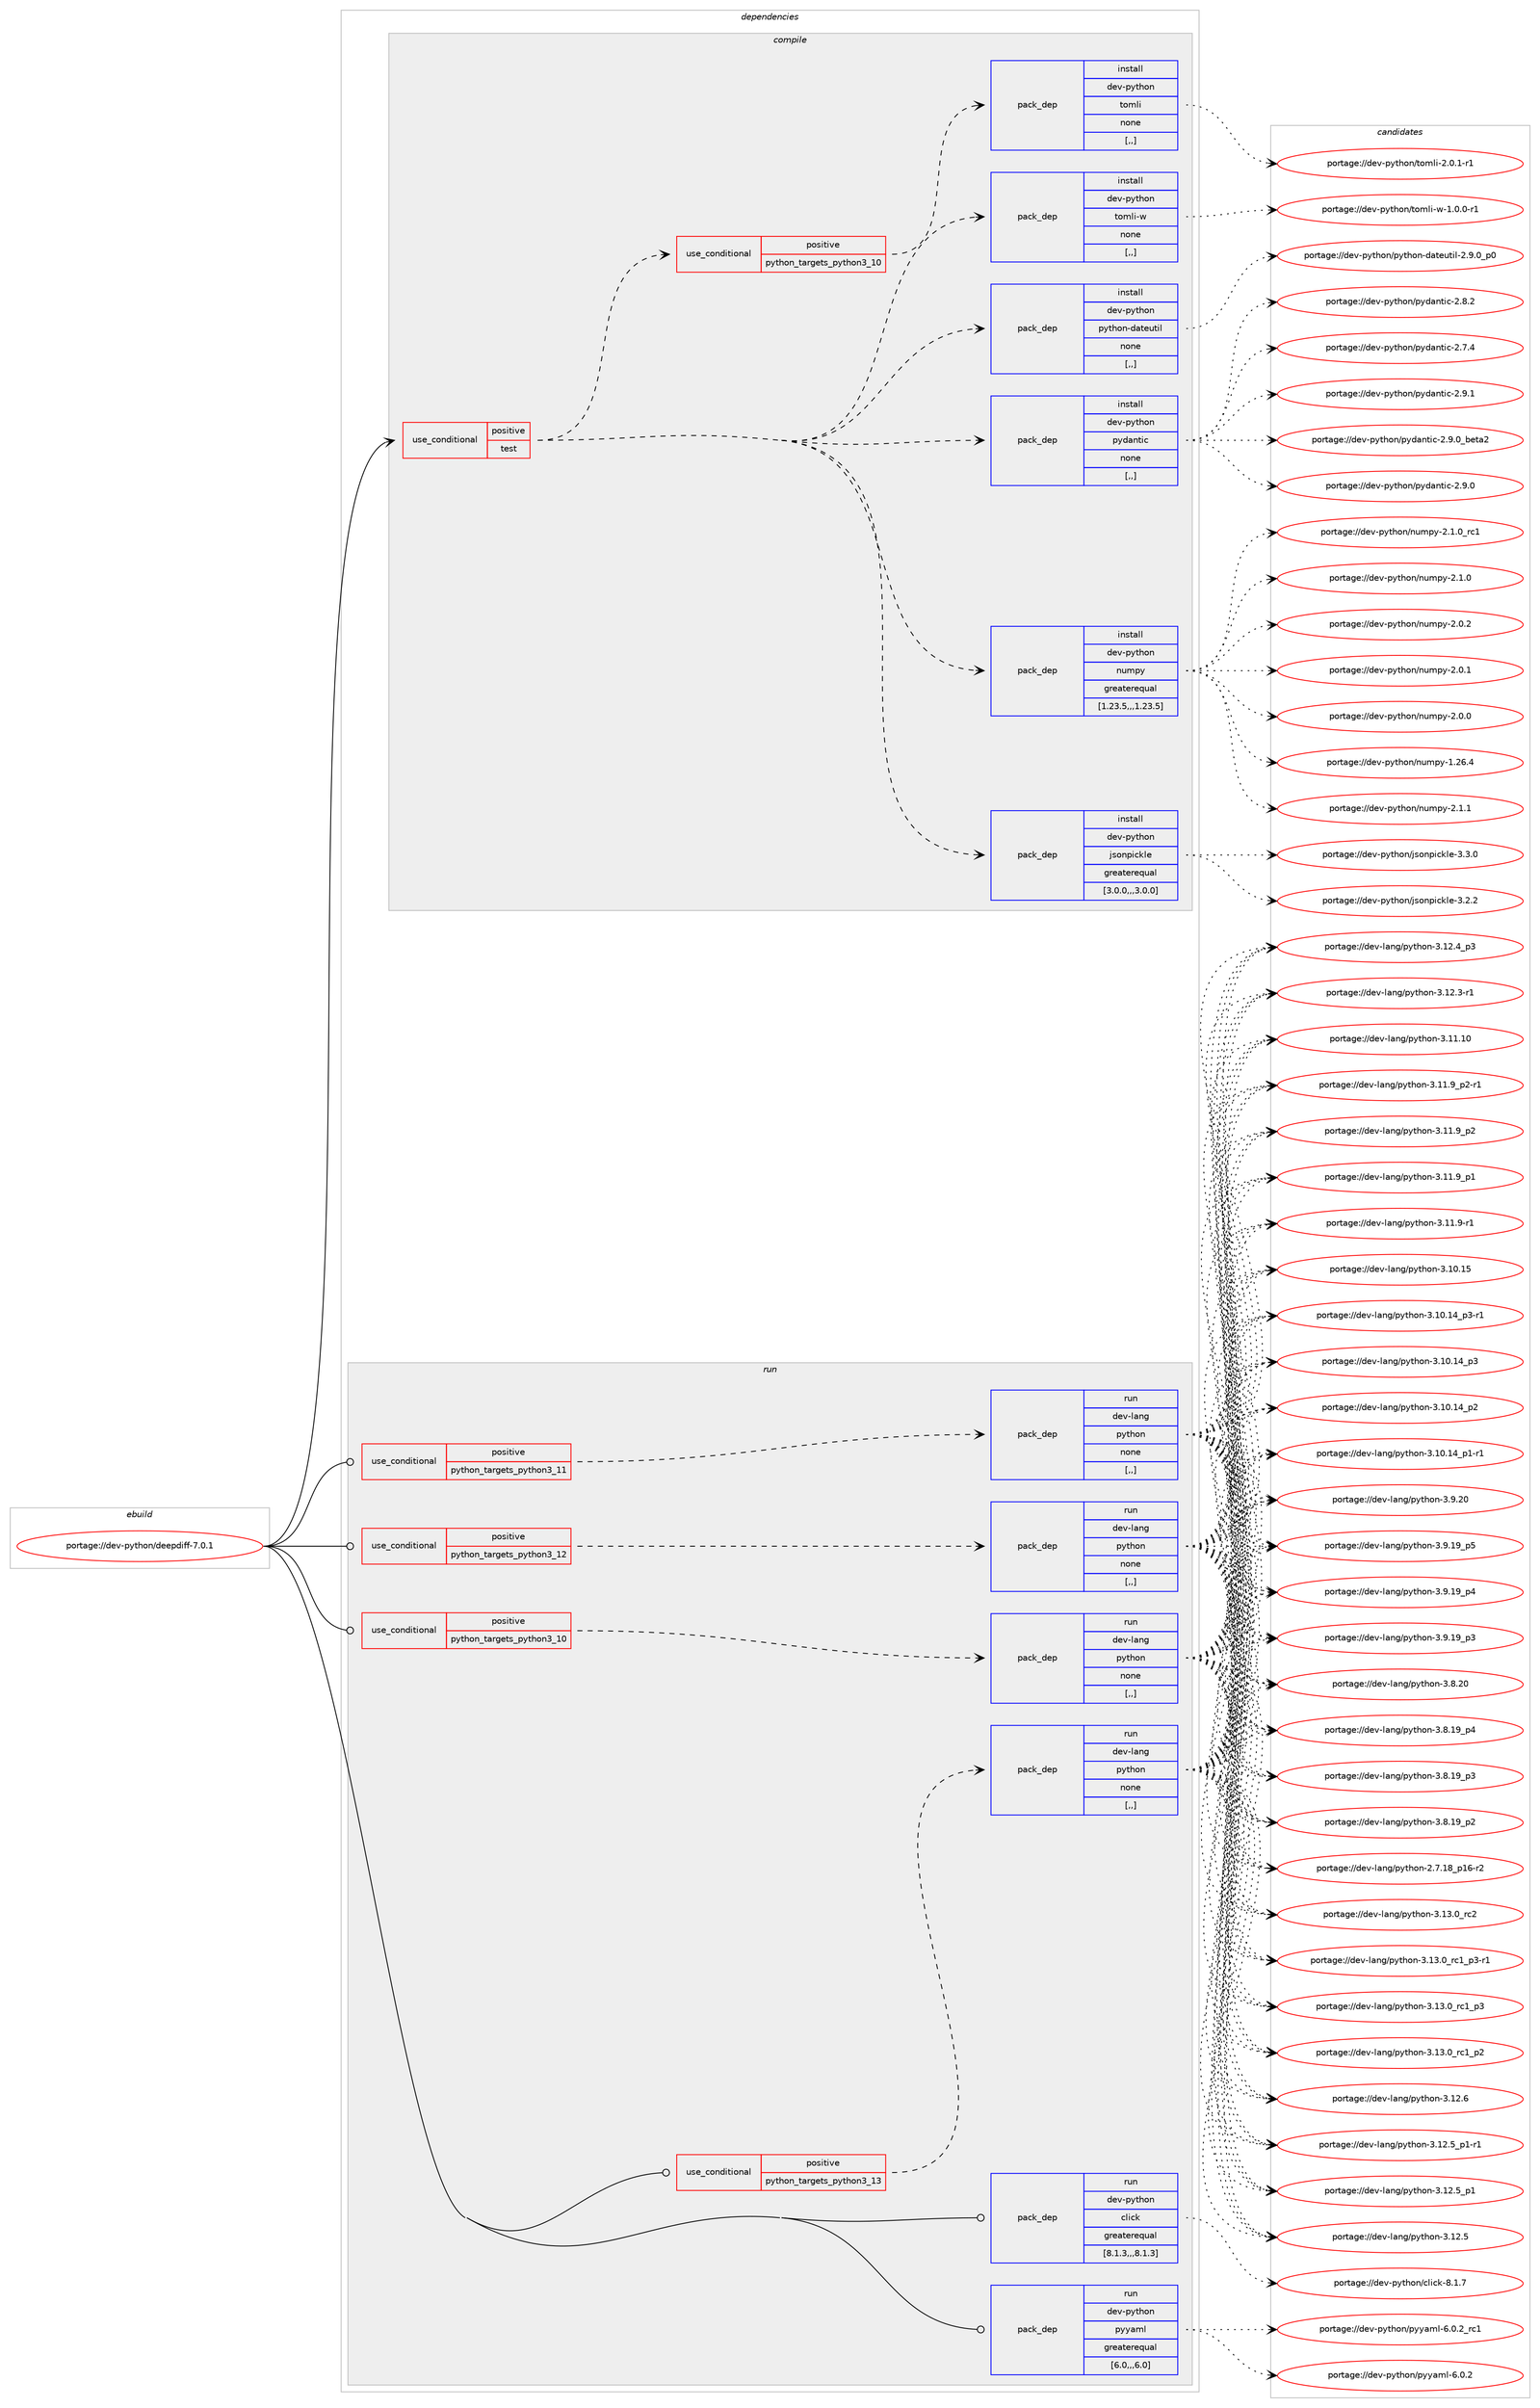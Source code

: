 digraph prolog {

# *************
# Graph options
# *************

newrank=true;
concentrate=true;
compound=true;
graph [rankdir=LR,fontname=Helvetica,fontsize=10,ranksep=1.5];#, ranksep=2.5, nodesep=0.2];
edge  [arrowhead=vee];
node  [fontname=Helvetica,fontsize=10];

# **********
# The ebuild
# **********

subgraph cluster_leftcol {
color=gray;
label=<<i>ebuild</i>>;
id [label="portage://dev-python/deepdiff-7.0.1", color=red, width=4, href="../dev-python/deepdiff-7.0.1.svg"];
}

# ****************
# The dependencies
# ****************

subgraph cluster_midcol {
color=gray;
label=<<i>dependencies</i>>;
subgraph cluster_compile {
fillcolor="#eeeeee";
style=filled;
label=<<i>compile</i>>;
subgraph cond162499 {
dependency639262 [label=<<TABLE BORDER="0" CELLBORDER="1" CELLSPACING="0" CELLPADDING="4"><TR><TD ROWSPAN="3" CELLPADDING="10">use_conditional</TD></TR><TR><TD>positive</TD></TR><TR><TD>test</TD></TR></TABLE>>, shape=none, color=red];
subgraph pack471946 {
dependency639263 [label=<<TABLE BORDER="0" CELLBORDER="1" CELLSPACING="0" CELLPADDING="4" WIDTH="220"><TR><TD ROWSPAN="6" CELLPADDING="30">pack_dep</TD></TR><TR><TD WIDTH="110">install</TD></TR><TR><TD>dev-python</TD></TR><TR><TD>jsonpickle</TD></TR><TR><TD>greaterequal</TD></TR><TR><TD>[3.0.0,,,3.0.0]</TD></TR></TABLE>>, shape=none, color=blue];
}
dependency639262:e -> dependency639263:w [weight=20,style="dashed",arrowhead="vee"];
subgraph pack471947 {
dependency639264 [label=<<TABLE BORDER="0" CELLBORDER="1" CELLSPACING="0" CELLPADDING="4" WIDTH="220"><TR><TD ROWSPAN="6" CELLPADDING="30">pack_dep</TD></TR><TR><TD WIDTH="110">install</TD></TR><TR><TD>dev-python</TD></TR><TR><TD>numpy</TD></TR><TR><TD>greaterequal</TD></TR><TR><TD>[1.23.5,,,1.23.5]</TD></TR></TABLE>>, shape=none, color=blue];
}
dependency639262:e -> dependency639264:w [weight=20,style="dashed",arrowhead="vee"];
subgraph pack471948 {
dependency639265 [label=<<TABLE BORDER="0" CELLBORDER="1" CELLSPACING="0" CELLPADDING="4" WIDTH="220"><TR><TD ROWSPAN="6" CELLPADDING="30">pack_dep</TD></TR><TR><TD WIDTH="110">install</TD></TR><TR><TD>dev-python</TD></TR><TR><TD>pydantic</TD></TR><TR><TD>none</TD></TR><TR><TD>[,,]</TD></TR></TABLE>>, shape=none, color=blue];
}
dependency639262:e -> dependency639265:w [weight=20,style="dashed",arrowhead="vee"];
subgraph pack471949 {
dependency639266 [label=<<TABLE BORDER="0" CELLBORDER="1" CELLSPACING="0" CELLPADDING="4" WIDTH="220"><TR><TD ROWSPAN="6" CELLPADDING="30">pack_dep</TD></TR><TR><TD WIDTH="110">install</TD></TR><TR><TD>dev-python</TD></TR><TR><TD>python-dateutil</TD></TR><TR><TD>none</TD></TR><TR><TD>[,,]</TD></TR></TABLE>>, shape=none, color=blue];
}
dependency639262:e -> dependency639266:w [weight=20,style="dashed",arrowhead="vee"];
subgraph pack471950 {
dependency639267 [label=<<TABLE BORDER="0" CELLBORDER="1" CELLSPACING="0" CELLPADDING="4" WIDTH="220"><TR><TD ROWSPAN="6" CELLPADDING="30">pack_dep</TD></TR><TR><TD WIDTH="110">install</TD></TR><TR><TD>dev-python</TD></TR><TR><TD>tomli-w</TD></TR><TR><TD>none</TD></TR><TR><TD>[,,]</TD></TR></TABLE>>, shape=none, color=blue];
}
dependency639262:e -> dependency639267:w [weight=20,style="dashed",arrowhead="vee"];
subgraph cond162500 {
dependency639268 [label=<<TABLE BORDER="0" CELLBORDER="1" CELLSPACING="0" CELLPADDING="4"><TR><TD ROWSPAN="3" CELLPADDING="10">use_conditional</TD></TR><TR><TD>positive</TD></TR><TR><TD>python_targets_python3_10</TD></TR></TABLE>>, shape=none, color=red];
subgraph pack471951 {
dependency639269 [label=<<TABLE BORDER="0" CELLBORDER="1" CELLSPACING="0" CELLPADDING="4" WIDTH="220"><TR><TD ROWSPAN="6" CELLPADDING="30">pack_dep</TD></TR><TR><TD WIDTH="110">install</TD></TR><TR><TD>dev-python</TD></TR><TR><TD>tomli</TD></TR><TR><TD>none</TD></TR><TR><TD>[,,]</TD></TR></TABLE>>, shape=none, color=blue];
}
dependency639268:e -> dependency639269:w [weight=20,style="dashed",arrowhead="vee"];
}
dependency639262:e -> dependency639268:w [weight=20,style="dashed",arrowhead="vee"];
}
id:e -> dependency639262:w [weight=20,style="solid",arrowhead="vee"];
}
subgraph cluster_compileandrun {
fillcolor="#eeeeee";
style=filled;
label=<<i>compile and run</i>>;
}
subgraph cluster_run {
fillcolor="#eeeeee";
style=filled;
label=<<i>run</i>>;
subgraph cond162501 {
dependency639270 [label=<<TABLE BORDER="0" CELLBORDER="1" CELLSPACING="0" CELLPADDING="4"><TR><TD ROWSPAN="3" CELLPADDING="10">use_conditional</TD></TR><TR><TD>positive</TD></TR><TR><TD>python_targets_python3_10</TD></TR></TABLE>>, shape=none, color=red];
subgraph pack471952 {
dependency639271 [label=<<TABLE BORDER="0" CELLBORDER="1" CELLSPACING="0" CELLPADDING="4" WIDTH="220"><TR><TD ROWSPAN="6" CELLPADDING="30">pack_dep</TD></TR><TR><TD WIDTH="110">run</TD></TR><TR><TD>dev-lang</TD></TR><TR><TD>python</TD></TR><TR><TD>none</TD></TR><TR><TD>[,,]</TD></TR></TABLE>>, shape=none, color=blue];
}
dependency639270:e -> dependency639271:w [weight=20,style="dashed",arrowhead="vee"];
}
id:e -> dependency639270:w [weight=20,style="solid",arrowhead="odot"];
subgraph cond162502 {
dependency639272 [label=<<TABLE BORDER="0" CELLBORDER="1" CELLSPACING="0" CELLPADDING="4"><TR><TD ROWSPAN="3" CELLPADDING="10">use_conditional</TD></TR><TR><TD>positive</TD></TR><TR><TD>python_targets_python3_11</TD></TR></TABLE>>, shape=none, color=red];
subgraph pack471953 {
dependency639273 [label=<<TABLE BORDER="0" CELLBORDER="1" CELLSPACING="0" CELLPADDING="4" WIDTH="220"><TR><TD ROWSPAN="6" CELLPADDING="30">pack_dep</TD></TR><TR><TD WIDTH="110">run</TD></TR><TR><TD>dev-lang</TD></TR><TR><TD>python</TD></TR><TR><TD>none</TD></TR><TR><TD>[,,]</TD></TR></TABLE>>, shape=none, color=blue];
}
dependency639272:e -> dependency639273:w [weight=20,style="dashed",arrowhead="vee"];
}
id:e -> dependency639272:w [weight=20,style="solid",arrowhead="odot"];
subgraph cond162503 {
dependency639274 [label=<<TABLE BORDER="0" CELLBORDER="1" CELLSPACING="0" CELLPADDING="4"><TR><TD ROWSPAN="3" CELLPADDING="10">use_conditional</TD></TR><TR><TD>positive</TD></TR><TR><TD>python_targets_python3_12</TD></TR></TABLE>>, shape=none, color=red];
subgraph pack471954 {
dependency639275 [label=<<TABLE BORDER="0" CELLBORDER="1" CELLSPACING="0" CELLPADDING="4" WIDTH="220"><TR><TD ROWSPAN="6" CELLPADDING="30">pack_dep</TD></TR><TR><TD WIDTH="110">run</TD></TR><TR><TD>dev-lang</TD></TR><TR><TD>python</TD></TR><TR><TD>none</TD></TR><TR><TD>[,,]</TD></TR></TABLE>>, shape=none, color=blue];
}
dependency639274:e -> dependency639275:w [weight=20,style="dashed",arrowhead="vee"];
}
id:e -> dependency639274:w [weight=20,style="solid",arrowhead="odot"];
subgraph cond162504 {
dependency639276 [label=<<TABLE BORDER="0" CELLBORDER="1" CELLSPACING="0" CELLPADDING="4"><TR><TD ROWSPAN="3" CELLPADDING="10">use_conditional</TD></TR><TR><TD>positive</TD></TR><TR><TD>python_targets_python3_13</TD></TR></TABLE>>, shape=none, color=red];
subgraph pack471955 {
dependency639277 [label=<<TABLE BORDER="0" CELLBORDER="1" CELLSPACING="0" CELLPADDING="4" WIDTH="220"><TR><TD ROWSPAN="6" CELLPADDING="30">pack_dep</TD></TR><TR><TD WIDTH="110">run</TD></TR><TR><TD>dev-lang</TD></TR><TR><TD>python</TD></TR><TR><TD>none</TD></TR><TR><TD>[,,]</TD></TR></TABLE>>, shape=none, color=blue];
}
dependency639276:e -> dependency639277:w [weight=20,style="dashed",arrowhead="vee"];
}
id:e -> dependency639276:w [weight=20,style="solid",arrowhead="odot"];
subgraph pack471956 {
dependency639278 [label=<<TABLE BORDER="0" CELLBORDER="1" CELLSPACING="0" CELLPADDING="4" WIDTH="220"><TR><TD ROWSPAN="6" CELLPADDING="30">pack_dep</TD></TR><TR><TD WIDTH="110">run</TD></TR><TR><TD>dev-python</TD></TR><TR><TD>click</TD></TR><TR><TD>greaterequal</TD></TR><TR><TD>[8.1.3,,,8.1.3]</TD></TR></TABLE>>, shape=none, color=blue];
}
id:e -> dependency639278:w [weight=20,style="solid",arrowhead="odot"];
subgraph pack471957 {
dependency639279 [label=<<TABLE BORDER="0" CELLBORDER="1" CELLSPACING="0" CELLPADDING="4" WIDTH="220"><TR><TD ROWSPAN="6" CELLPADDING="30">pack_dep</TD></TR><TR><TD WIDTH="110">run</TD></TR><TR><TD>dev-python</TD></TR><TR><TD>pyyaml</TD></TR><TR><TD>greaterequal</TD></TR><TR><TD>[6.0,,,6.0]</TD></TR></TABLE>>, shape=none, color=blue];
}
id:e -> dependency639279:w [weight=20,style="solid",arrowhead="odot"];
}
}

# **************
# The candidates
# **************

subgraph cluster_choices {
rank=same;
color=gray;
label=<<i>candidates</i>>;

subgraph choice471946 {
color=black;
nodesep=1;
choice100101118451121211161041111104710611511111011210599107108101455146514648 [label="portage://dev-python/jsonpickle-3.3.0", color=red, width=4,href="../dev-python/jsonpickle-3.3.0.svg"];
choice100101118451121211161041111104710611511111011210599107108101455146504650 [label="portage://dev-python/jsonpickle-3.2.2", color=red, width=4,href="../dev-python/jsonpickle-3.2.2.svg"];
dependency639263:e -> choice100101118451121211161041111104710611511111011210599107108101455146514648:w [style=dotted,weight="100"];
dependency639263:e -> choice100101118451121211161041111104710611511111011210599107108101455146504650:w [style=dotted,weight="100"];
}
subgraph choice471947 {
color=black;
nodesep=1;
choice1001011184511212111610411111047110117109112121455046494649 [label="portage://dev-python/numpy-2.1.1", color=red, width=4,href="../dev-python/numpy-2.1.1.svg"];
choice1001011184511212111610411111047110117109112121455046494648951149949 [label="portage://dev-python/numpy-2.1.0_rc1", color=red, width=4,href="../dev-python/numpy-2.1.0_rc1.svg"];
choice1001011184511212111610411111047110117109112121455046494648 [label="portage://dev-python/numpy-2.1.0", color=red, width=4,href="../dev-python/numpy-2.1.0.svg"];
choice1001011184511212111610411111047110117109112121455046484650 [label="portage://dev-python/numpy-2.0.2", color=red, width=4,href="../dev-python/numpy-2.0.2.svg"];
choice1001011184511212111610411111047110117109112121455046484649 [label="portage://dev-python/numpy-2.0.1", color=red, width=4,href="../dev-python/numpy-2.0.1.svg"];
choice1001011184511212111610411111047110117109112121455046484648 [label="portage://dev-python/numpy-2.0.0", color=red, width=4,href="../dev-python/numpy-2.0.0.svg"];
choice100101118451121211161041111104711011710911212145494650544652 [label="portage://dev-python/numpy-1.26.4", color=red, width=4,href="../dev-python/numpy-1.26.4.svg"];
dependency639264:e -> choice1001011184511212111610411111047110117109112121455046494649:w [style=dotted,weight="100"];
dependency639264:e -> choice1001011184511212111610411111047110117109112121455046494648951149949:w [style=dotted,weight="100"];
dependency639264:e -> choice1001011184511212111610411111047110117109112121455046494648:w [style=dotted,weight="100"];
dependency639264:e -> choice1001011184511212111610411111047110117109112121455046484650:w [style=dotted,weight="100"];
dependency639264:e -> choice1001011184511212111610411111047110117109112121455046484649:w [style=dotted,weight="100"];
dependency639264:e -> choice1001011184511212111610411111047110117109112121455046484648:w [style=dotted,weight="100"];
dependency639264:e -> choice100101118451121211161041111104711011710911212145494650544652:w [style=dotted,weight="100"];
}
subgraph choice471948 {
color=black;
nodesep=1;
choice10010111845112121116104111110471121211009711011610599455046574649 [label="portage://dev-python/pydantic-2.9.1", color=red, width=4,href="../dev-python/pydantic-2.9.1.svg"];
choice1001011184511212111610411111047112121100971101161059945504657464895981011169750 [label="portage://dev-python/pydantic-2.9.0_beta2", color=red, width=4,href="../dev-python/pydantic-2.9.0_beta2.svg"];
choice10010111845112121116104111110471121211009711011610599455046574648 [label="portage://dev-python/pydantic-2.9.0", color=red, width=4,href="../dev-python/pydantic-2.9.0.svg"];
choice10010111845112121116104111110471121211009711011610599455046564650 [label="portage://dev-python/pydantic-2.8.2", color=red, width=4,href="../dev-python/pydantic-2.8.2.svg"];
choice10010111845112121116104111110471121211009711011610599455046554652 [label="portage://dev-python/pydantic-2.7.4", color=red, width=4,href="../dev-python/pydantic-2.7.4.svg"];
dependency639265:e -> choice10010111845112121116104111110471121211009711011610599455046574649:w [style=dotted,weight="100"];
dependency639265:e -> choice1001011184511212111610411111047112121100971101161059945504657464895981011169750:w [style=dotted,weight="100"];
dependency639265:e -> choice10010111845112121116104111110471121211009711011610599455046574648:w [style=dotted,weight="100"];
dependency639265:e -> choice10010111845112121116104111110471121211009711011610599455046564650:w [style=dotted,weight="100"];
dependency639265:e -> choice10010111845112121116104111110471121211009711011610599455046554652:w [style=dotted,weight="100"];
}
subgraph choice471949 {
color=black;
nodesep=1;
choice100101118451121211161041111104711212111610411111045100971161011171161051084550465746489511248 [label="portage://dev-python/python-dateutil-2.9.0_p0", color=red, width=4,href="../dev-python/python-dateutil-2.9.0_p0.svg"];
dependency639266:e -> choice100101118451121211161041111104711212111610411111045100971161011171161051084550465746489511248:w [style=dotted,weight="100"];
}
subgraph choice471950 {
color=black;
nodesep=1;
choice1001011184511212111610411111047116111109108105451194549464846484511449 [label="portage://dev-python/tomli-w-1.0.0-r1", color=red, width=4,href="../dev-python/tomli-w-1.0.0-r1.svg"];
dependency639267:e -> choice1001011184511212111610411111047116111109108105451194549464846484511449:w [style=dotted,weight="100"];
}
subgraph choice471951 {
color=black;
nodesep=1;
choice10010111845112121116104111110471161111091081054550464846494511449 [label="portage://dev-python/tomli-2.0.1-r1", color=red, width=4,href="../dev-python/tomli-2.0.1-r1.svg"];
dependency639269:e -> choice10010111845112121116104111110471161111091081054550464846494511449:w [style=dotted,weight="100"];
}
subgraph choice471952 {
color=black;
nodesep=1;
choice10010111845108971101034711212111610411111045514649514648951149950 [label="portage://dev-lang/python-3.13.0_rc2", color=red, width=4,href="../dev-lang/python-3.13.0_rc2.svg"];
choice1001011184510897110103471121211161041111104551464951464895114994995112514511449 [label="portage://dev-lang/python-3.13.0_rc1_p3-r1", color=red, width=4,href="../dev-lang/python-3.13.0_rc1_p3-r1.svg"];
choice100101118451089711010347112121116104111110455146495146489511499499511251 [label="portage://dev-lang/python-3.13.0_rc1_p3", color=red, width=4,href="../dev-lang/python-3.13.0_rc1_p3.svg"];
choice100101118451089711010347112121116104111110455146495146489511499499511250 [label="portage://dev-lang/python-3.13.0_rc1_p2", color=red, width=4,href="../dev-lang/python-3.13.0_rc1_p2.svg"];
choice10010111845108971101034711212111610411111045514649504654 [label="portage://dev-lang/python-3.12.6", color=red, width=4,href="../dev-lang/python-3.12.6.svg"];
choice1001011184510897110103471121211161041111104551464950465395112494511449 [label="portage://dev-lang/python-3.12.5_p1-r1", color=red, width=4,href="../dev-lang/python-3.12.5_p1-r1.svg"];
choice100101118451089711010347112121116104111110455146495046539511249 [label="portage://dev-lang/python-3.12.5_p1", color=red, width=4,href="../dev-lang/python-3.12.5_p1.svg"];
choice10010111845108971101034711212111610411111045514649504653 [label="portage://dev-lang/python-3.12.5", color=red, width=4,href="../dev-lang/python-3.12.5.svg"];
choice100101118451089711010347112121116104111110455146495046529511251 [label="portage://dev-lang/python-3.12.4_p3", color=red, width=4,href="../dev-lang/python-3.12.4_p3.svg"];
choice100101118451089711010347112121116104111110455146495046514511449 [label="portage://dev-lang/python-3.12.3-r1", color=red, width=4,href="../dev-lang/python-3.12.3-r1.svg"];
choice1001011184510897110103471121211161041111104551464949464948 [label="portage://dev-lang/python-3.11.10", color=red, width=4,href="../dev-lang/python-3.11.10.svg"];
choice1001011184510897110103471121211161041111104551464949465795112504511449 [label="portage://dev-lang/python-3.11.9_p2-r1", color=red, width=4,href="../dev-lang/python-3.11.9_p2-r1.svg"];
choice100101118451089711010347112121116104111110455146494946579511250 [label="portage://dev-lang/python-3.11.9_p2", color=red, width=4,href="../dev-lang/python-3.11.9_p2.svg"];
choice100101118451089711010347112121116104111110455146494946579511249 [label="portage://dev-lang/python-3.11.9_p1", color=red, width=4,href="../dev-lang/python-3.11.9_p1.svg"];
choice100101118451089711010347112121116104111110455146494946574511449 [label="portage://dev-lang/python-3.11.9-r1", color=red, width=4,href="../dev-lang/python-3.11.9-r1.svg"];
choice1001011184510897110103471121211161041111104551464948464953 [label="portage://dev-lang/python-3.10.15", color=red, width=4,href="../dev-lang/python-3.10.15.svg"];
choice100101118451089711010347112121116104111110455146494846495295112514511449 [label="portage://dev-lang/python-3.10.14_p3-r1", color=red, width=4,href="../dev-lang/python-3.10.14_p3-r1.svg"];
choice10010111845108971101034711212111610411111045514649484649529511251 [label="portage://dev-lang/python-3.10.14_p3", color=red, width=4,href="../dev-lang/python-3.10.14_p3.svg"];
choice10010111845108971101034711212111610411111045514649484649529511250 [label="portage://dev-lang/python-3.10.14_p2", color=red, width=4,href="../dev-lang/python-3.10.14_p2.svg"];
choice100101118451089711010347112121116104111110455146494846495295112494511449 [label="portage://dev-lang/python-3.10.14_p1-r1", color=red, width=4,href="../dev-lang/python-3.10.14_p1-r1.svg"];
choice10010111845108971101034711212111610411111045514657465048 [label="portage://dev-lang/python-3.9.20", color=red, width=4,href="../dev-lang/python-3.9.20.svg"];
choice100101118451089711010347112121116104111110455146574649579511253 [label="portage://dev-lang/python-3.9.19_p5", color=red, width=4,href="../dev-lang/python-3.9.19_p5.svg"];
choice100101118451089711010347112121116104111110455146574649579511252 [label="portage://dev-lang/python-3.9.19_p4", color=red, width=4,href="../dev-lang/python-3.9.19_p4.svg"];
choice100101118451089711010347112121116104111110455146574649579511251 [label="portage://dev-lang/python-3.9.19_p3", color=red, width=4,href="../dev-lang/python-3.9.19_p3.svg"];
choice10010111845108971101034711212111610411111045514656465048 [label="portage://dev-lang/python-3.8.20", color=red, width=4,href="../dev-lang/python-3.8.20.svg"];
choice100101118451089711010347112121116104111110455146564649579511252 [label="portage://dev-lang/python-3.8.19_p4", color=red, width=4,href="../dev-lang/python-3.8.19_p4.svg"];
choice100101118451089711010347112121116104111110455146564649579511251 [label="portage://dev-lang/python-3.8.19_p3", color=red, width=4,href="../dev-lang/python-3.8.19_p3.svg"];
choice100101118451089711010347112121116104111110455146564649579511250 [label="portage://dev-lang/python-3.8.19_p2", color=red, width=4,href="../dev-lang/python-3.8.19_p2.svg"];
choice100101118451089711010347112121116104111110455046554649569511249544511450 [label="portage://dev-lang/python-2.7.18_p16-r2", color=red, width=4,href="../dev-lang/python-2.7.18_p16-r2.svg"];
dependency639271:e -> choice10010111845108971101034711212111610411111045514649514648951149950:w [style=dotted,weight="100"];
dependency639271:e -> choice1001011184510897110103471121211161041111104551464951464895114994995112514511449:w [style=dotted,weight="100"];
dependency639271:e -> choice100101118451089711010347112121116104111110455146495146489511499499511251:w [style=dotted,weight="100"];
dependency639271:e -> choice100101118451089711010347112121116104111110455146495146489511499499511250:w [style=dotted,weight="100"];
dependency639271:e -> choice10010111845108971101034711212111610411111045514649504654:w [style=dotted,weight="100"];
dependency639271:e -> choice1001011184510897110103471121211161041111104551464950465395112494511449:w [style=dotted,weight="100"];
dependency639271:e -> choice100101118451089711010347112121116104111110455146495046539511249:w [style=dotted,weight="100"];
dependency639271:e -> choice10010111845108971101034711212111610411111045514649504653:w [style=dotted,weight="100"];
dependency639271:e -> choice100101118451089711010347112121116104111110455146495046529511251:w [style=dotted,weight="100"];
dependency639271:e -> choice100101118451089711010347112121116104111110455146495046514511449:w [style=dotted,weight="100"];
dependency639271:e -> choice1001011184510897110103471121211161041111104551464949464948:w [style=dotted,weight="100"];
dependency639271:e -> choice1001011184510897110103471121211161041111104551464949465795112504511449:w [style=dotted,weight="100"];
dependency639271:e -> choice100101118451089711010347112121116104111110455146494946579511250:w [style=dotted,weight="100"];
dependency639271:e -> choice100101118451089711010347112121116104111110455146494946579511249:w [style=dotted,weight="100"];
dependency639271:e -> choice100101118451089711010347112121116104111110455146494946574511449:w [style=dotted,weight="100"];
dependency639271:e -> choice1001011184510897110103471121211161041111104551464948464953:w [style=dotted,weight="100"];
dependency639271:e -> choice100101118451089711010347112121116104111110455146494846495295112514511449:w [style=dotted,weight="100"];
dependency639271:e -> choice10010111845108971101034711212111610411111045514649484649529511251:w [style=dotted,weight="100"];
dependency639271:e -> choice10010111845108971101034711212111610411111045514649484649529511250:w [style=dotted,weight="100"];
dependency639271:e -> choice100101118451089711010347112121116104111110455146494846495295112494511449:w [style=dotted,weight="100"];
dependency639271:e -> choice10010111845108971101034711212111610411111045514657465048:w [style=dotted,weight="100"];
dependency639271:e -> choice100101118451089711010347112121116104111110455146574649579511253:w [style=dotted,weight="100"];
dependency639271:e -> choice100101118451089711010347112121116104111110455146574649579511252:w [style=dotted,weight="100"];
dependency639271:e -> choice100101118451089711010347112121116104111110455146574649579511251:w [style=dotted,weight="100"];
dependency639271:e -> choice10010111845108971101034711212111610411111045514656465048:w [style=dotted,weight="100"];
dependency639271:e -> choice100101118451089711010347112121116104111110455146564649579511252:w [style=dotted,weight="100"];
dependency639271:e -> choice100101118451089711010347112121116104111110455146564649579511251:w [style=dotted,weight="100"];
dependency639271:e -> choice100101118451089711010347112121116104111110455146564649579511250:w [style=dotted,weight="100"];
dependency639271:e -> choice100101118451089711010347112121116104111110455046554649569511249544511450:w [style=dotted,weight="100"];
}
subgraph choice471953 {
color=black;
nodesep=1;
choice10010111845108971101034711212111610411111045514649514648951149950 [label="portage://dev-lang/python-3.13.0_rc2", color=red, width=4,href="../dev-lang/python-3.13.0_rc2.svg"];
choice1001011184510897110103471121211161041111104551464951464895114994995112514511449 [label="portage://dev-lang/python-3.13.0_rc1_p3-r1", color=red, width=4,href="../dev-lang/python-3.13.0_rc1_p3-r1.svg"];
choice100101118451089711010347112121116104111110455146495146489511499499511251 [label="portage://dev-lang/python-3.13.0_rc1_p3", color=red, width=4,href="../dev-lang/python-3.13.0_rc1_p3.svg"];
choice100101118451089711010347112121116104111110455146495146489511499499511250 [label="portage://dev-lang/python-3.13.0_rc1_p2", color=red, width=4,href="../dev-lang/python-3.13.0_rc1_p2.svg"];
choice10010111845108971101034711212111610411111045514649504654 [label="portage://dev-lang/python-3.12.6", color=red, width=4,href="../dev-lang/python-3.12.6.svg"];
choice1001011184510897110103471121211161041111104551464950465395112494511449 [label="portage://dev-lang/python-3.12.5_p1-r1", color=red, width=4,href="../dev-lang/python-3.12.5_p1-r1.svg"];
choice100101118451089711010347112121116104111110455146495046539511249 [label="portage://dev-lang/python-3.12.5_p1", color=red, width=4,href="../dev-lang/python-3.12.5_p1.svg"];
choice10010111845108971101034711212111610411111045514649504653 [label="portage://dev-lang/python-3.12.5", color=red, width=4,href="../dev-lang/python-3.12.5.svg"];
choice100101118451089711010347112121116104111110455146495046529511251 [label="portage://dev-lang/python-3.12.4_p3", color=red, width=4,href="../dev-lang/python-3.12.4_p3.svg"];
choice100101118451089711010347112121116104111110455146495046514511449 [label="portage://dev-lang/python-3.12.3-r1", color=red, width=4,href="../dev-lang/python-3.12.3-r1.svg"];
choice1001011184510897110103471121211161041111104551464949464948 [label="portage://dev-lang/python-3.11.10", color=red, width=4,href="../dev-lang/python-3.11.10.svg"];
choice1001011184510897110103471121211161041111104551464949465795112504511449 [label="portage://dev-lang/python-3.11.9_p2-r1", color=red, width=4,href="../dev-lang/python-3.11.9_p2-r1.svg"];
choice100101118451089711010347112121116104111110455146494946579511250 [label="portage://dev-lang/python-3.11.9_p2", color=red, width=4,href="../dev-lang/python-3.11.9_p2.svg"];
choice100101118451089711010347112121116104111110455146494946579511249 [label="portage://dev-lang/python-3.11.9_p1", color=red, width=4,href="../dev-lang/python-3.11.9_p1.svg"];
choice100101118451089711010347112121116104111110455146494946574511449 [label="portage://dev-lang/python-3.11.9-r1", color=red, width=4,href="../dev-lang/python-3.11.9-r1.svg"];
choice1001011184510897110103471121211161041111104551464948464953 [label="portage://dev-lang/python-3.10.15", color=red, width=4,href="../dev-lang/python-3.10.15.svg"];
choice100101118451089711010347112121116104111110455146494846495295112514511449 [label="portage://dev-lang/python-3.10.14_p3-r1", color=red, width=4,href="../dev-lang/python-3.10.14_p3-r1.svg"];
choice10010111845108971101034711212111610411111045514649484649529511251 [label="portage://dev-lang/python-3.10.14_p3", color=red, width=4,href="../dev-lang/python-3.10.14_p3.svg"];
choice10010111845108971101034711212111610411111045514649484649529511250 [label="portage://dev-lang/python-3.10.14_p2", color=red, width=4,href="../dev-lang/python-3.10.14_p2.svg"];
choice100101118451089711010347112121116104111110455146494846495295112494511449 [label="portage://dev-lang/python-3.10.14_p1-r1", color=red, width=4,href="../dev-lang/python-3.10.14_p1-r1.svg"];
choice10010111845108971101034711212111610411111045514657465048 [label="portage://dev-lang/python-3.9.20", color=red, width=4,href="../dev-lang/python-3.9.20.svg"];
choice100101118451089711010347112121116104111110455146574649579511253 [label="portage://dev-lang/python-3.9.19_p5", color=red, width=4,href="../dev-lang/python-3.9.19_p5.svg"];
choice100101118451089711010347112121116104111110455146574649579511252 [label="portage://dev-lang/python-3.9.19_p4", color=red, width=4,href="../dev-lang/python-3.9.19_p4.svg"];
choice100101118451089711010347112121116104111110455146574649579511251 [label="portage://dev-lang/python-3.9.19_p3", color=red, width=4,href="../dev-lang/python-3.9.19_p3.svg"];
choice10010111845108971101034711212111610411111045514656465048 [label="portage://dev-lang/python-3.8.20", color=red, width=4,href="../dev-lang/python-3.8.20.svg"];
choice100101118451089711010347112121116104111110455146564649579511252 [label="portage://dev-lang/python-3.8.19_p4", color=red, width=4,href="../dev-lang/python-3.8.19_p4.svg"];
choice100101118451089711010347112121116104111110455146564649579511251 [label="portage://dev-lang/python-3.8.19_p3", color=red, width=4,href="../dev-lang/python-3.8.19_p3.svg"];
choice100101118451089711010347112121116104111110455146564649579511250 [label="portage://dev-lang/python-3.8.19_p2", color=red, width=4,href="../dev-lang/python-3.8.19_p2.svg"];
choice100101118451089711010347112121116104111110455046554649569511249544511450 [label="portage://dev-lang/python-2.7.18_p16-r2", color=red, width=4,href="../dev-lang/python-2.7.18_p16-r2.svg"];
dependency639273:e -> choice10010111845108971101034711212111610411111045514649514648951149950:w [style=dotted,weight="100"];
dependency639273:e -> choice1001011184510897110103471121211161041111104551464951464895114994995112514511449:w [style=dotted,weight="100"];
dependency639273:e -> choice100101118451089711010347112121116104111110455146495146489511499499511251:w [style=dotted,weight="100"];
dependency639273:e -> choice100101118451089711010347112121116104111110455146495146489511499499511250:w [style=dotted,weight="100"];
dependency639273:e -> choice10010111845108971101034711212111610411111045514649504654:w [style=dotted,weight="100"];
dependency639273:e -> choice1001011184510897110103471121211161041111104551464950465395112494511449:w [style=dotted,weight="100"];
dependency639273:e -> choice100101118451089711010347112121116104111110455146495046539511249:w [style=dotted,weight="100"];
dependency639273:e -> choice10010111845108971101034711212111610411111045514649504653:w [style=dotted,weight="100"];
dependency639273:e -> choice100101118451089711010347112121116104111110455146495046529511251:w [style=dotted,weight="100"];
dependency639273:e -> choice100101118451089711010347112121116104111110455146495046514511449:w [style=dotted,weight="100"];
dependency639273:e -> choice1001011184510897110103471121211161041111104551464949464948:w [style=dotted,weight="100"];
dependency639273:e -> choice1001011184510897110103471121211161041111104551464949465795112504511449:w [style=dotted,weight="100"];
dependency639273:e -> choice100101118451089711010347112121116104111110455146494946579511250:w [style=dotted,weight="100"];
dependency639273:e -> choice100101118451089711010347112121116104111110455146494946579511249:w [style=dotted,weight="100"];
dependency639273:e -> choice100101118451089711010347112121116104111110455146494946574511449:w [style=dotted,weight="100"];
dependency639273:e -> choice1001011184510897110103471121211161041111104551464948464953:w [style=dotted,weight="100"];
dependency639273:e -> choice100101118451089711010347112121116104111110455146494846495295112514511449:w [style=dotted,weight="100"];
dependency639273:e -> choice10010111845108971101034711212111610411111045514649484649529511251:w [style=dotted,weight="100"];
dependency639273:e -> choice10010111845108971101034711212111610411111045514649484649529511250:w [style=dotted,weight="100"];
dependency639273:e -> choice100101118451089711010347112121116104111110455146494846495295112494511449:w [style=dotted,weight="100"];
dependency639273:e -> choice10010111845108971101034711212111610411111045514657465048:w [style=dotted,weight="100"];
dependency639273:e -> choice100101118451089711010347112121116104111110455146574649579511253:w [style=dotted,weight="100"];
dependency639273:e -> choice100101118451089711010347112121116104111110455146574649579511252:w [style=dotted,weight="100"];
dependency639273:e -> choice100101118451089711010347112121116104111110455146574649579511251:w [style=dotted,weight="100"];
dependency639273:e -> choice10010111845108971101034711212111610411111045514656465048:w [style=dotted,weight="100"];
dependency639273:e -> choice100101118451089711010347112121116104111110455146564649579511252:w [style=dotted,weight="100"];
dependency639273:e -> choice100101118451089711010347112121116104111110455146564649579511251:w [style=dotted,weight="100"];
dependency639273:e -> choice100101118451089711010347112121116104111110455146564649579511250:w [style=dotted,weight="100"];
dependency639273:e -> choice100101118451089711010347112121116104111110455046554649569511249544511450:w [style=dotted,weight="100"];
}
subgraph choice471954 {
color=black;
nodesep=1;
choice10010111845108971101034711212111610411111045514649514648951149950 [label="portage://dev-lang/python-3.13.0_rc2", color=red, width=4,href="../dev-lang/python-3.13.0_rc2.svg"];
choice1001011184510897110103471121211161041111104551464951464895114994995112514511449 [label="portage://dev-lang/python-3.13.0_rc1_p3-r1", color=red, width=4,href="../dev-lang/python-3.13.0_rc1_p3-r1.svg"];
choice100101118451089711010347112121116104111110455146495146489511499499511251 [label="portage://dev-lang/python-3.13.0_rc1_p3", color=red, width=4,href="../dev-lang/python-3.13.0_rc1_p3.svg"];
choice100101118451089711010347112121116104111110455146495146489511499499511250 [label="portage://dev-lang/python-3.13.0_rc1_p2", color=red, width=4,href="../dev-lang/python-3.13.0_rc1_p2.svg"];
choice10010111845108971101034711212111610411111045514649504654 [label="portage://dev-lang/python-3.12.6", color=red, width=4,href="../dev-lang/python-3.12.6.svg"];
choice1001011184510897110103471121211161041111104551464950465395112494511449 [label="portage://dev-lang/python-3.12.5_p1-r1", color=red, width=4,href="../dev-lang/python-3.12.5_p1-r1.svg"];
choice100101118451089711010347112121116104111110455146495046539511249 [label="portage://dev-lang/python-3.12.5_p1", color=red, width=4,href="../dev-lang/python-3.12.5_p1.svg"];
choice10010111845108971101034711212111610411111045514649504653 [label="portage://dev-lang/python-3.12.5", color=red, width=4,href="../dev-lang/python-3.12.5.svg"];
choice100101118451089711010347112121116104111110455146495046529511251 [label="portage://dev-lang/python-3.12.4_p3", color=red, width=4,href="../dev-lang/python-3.12.4_p3.svg"];
choice100101118451089711010347112121116104111110455146495046514511449 [label="portage://dev-lang/python-3.12.3-r1", color=red, width=4,href="../dev-lang/python-3.12.3-r1.svg"];
choice1001011184510897110103471121211161041111104551464949464948 [label="portage://dev-lang/python-3.11.10", color=red, width=4,href="../dev-lang/python-3.11.10.svg"];
choice1001011184510897110103471121211161041111104551464949465795112504511449 [label="portage://dev-lang/python-3.11.9_p2-r1", color=red, width=4,href="../dev-lang/python-3.11.9_p2-r1.svg"];
choice100101118451089711010347112121116104111110455146494946579511250 [label="portage://dev-lang/python-3.11.9_p2", color=red, width=4,href="../dev-lang/python-3.11.9_p2.svg"];
choice100101118451089711010347112121116104111110455146494946579511249 [label="portage://dev-lang/python-3.11.9_p1", color=red, width=4,href="../dev-lang/python-3.11.9_p1.svg"];
choice100101118451089711010347112121116104111110455146494946574511449 [label="portage://dev-lang/python-3.11.9-r1", color=red, width=4,href="../dev-lang/python-3.11.9-r1.svg"];
choice1001011184510897110103471121211161041111104551464948464953 [label="portage://dev-lang/python-3.10.15", color=red, width=4,href="../dev-lang/python-3.10.15.svg"];
choice100101118451089711010347112121116104111110455146494846495295112514511449 [label="portage://dev-lang/python-3.10.14_p3-r1", color=red, width=4,href="../dev-lang/python-3.10.14_p3-r1.svg"];
choice10010111845108971101034711212111610411111045514649484649529511251 [label="portage://dev-lang/python-3.10.14_p3", color=red, width=4,href="../dev-lang/python-3.10.14_p3.svg"];
choice10010111845108971101034711212111610411111045514649484649529511250 [label="portage://dev-lang/python-3.10.14_p2", color=red, width=4,href="../dev-lang/python-3.10.14_p2.svg"];
choice100101118451089711010347112121116104111110455146494846495295112494511449 [label="portage://dev-lang/python-3.10.14_p1-r1", color=red, width=4,href="../dev-lang/python-3.10.14_p1-r1.svg"];
choice10010111845108971101034711212111610411111045514657465048 [label="portage://dev-lang/python-3.9.20", color=red, width=4,href="../dev-lang/python-3.9.20.svg"];
choice100101118451089711010347112121116104111110455146574649579511253 [label="portage://dev-lang/python-3.9.19_p5", color=red, width=4,href="../dev-lang/python-3.9.19_p5.svg"];
choice100101118451089711010347112121116104111110455146574649579511252 [label="portage://dev-lang/python-3.9.19_p4", color=red, width=4,href="../dev-lang/python-3.9.19_p4.svg"];
choice100101118451089711010347112121116104111110455146574649579511251 [label="portage://dev-lang/python-3.9.19_p3", color=red, width=4,href="../dev-lang/python-3.9.19_p3.svg"];
choice10010111845108971101034711212111610411111045514656465048 [label="portage://dev-lang/python-3.8.20", color=red, width=4,href="../dev-lang/python-3.8.20.svg"];
choice100101118451089711010347112121116104111110455146564649579511252 [label="portage://dev-lang/python-3.8.19_p4", color=red, width=4,href="../dev-lang/python-3.8.19_p4.svg"];
choice100101118451089711010347112121116104111110455146564649579511251 [label="portage://dev-lang/python-3.8.19_p3", color=red, width=4,href="../dev-lang/python-3.8.19_p3.svg"];
choice100101118451089711010347112121116104111110455146564649579511250 [label="portage://dev-lang/python-3.8.19_p2", color=red, width=4,href="../dev-lang/python-3.8.19_p2.svg"];
choice100101118451089711010347112121116104111110455046554649569511249544511450 [label="portage://dev-lang/python-2.7.18_p16-r2", color=red, width=4,href="../dev-lang/python-2.7.18_p16-r2.svg"];
dependency639275:e -> choice10010111845108971101034711212111610411111045514649514648951149950:w [style=dotted,weight="100"];
dependency639275:e -> choice1001011184510897110103471121211161041111104551464951464895114994995112514511449:w [style=dotted,weight="100"];
dependency639275:e -> choice100101118451089711010347112121116104111110455146495146489511499499511251:w [style=dotted,weight="100"];
dependency639275:e -> choice100101118451089711010347112121116104111110455146495146489511499499511250:w [style=dotted,weight="100"];
dependency639275:e -> choice10010111845108971101034711212111610411111045514649504654:w [style=dotted,weight="100"];
dependency639275:e -> choice1001011184510897110103471121211161041111104551464950465395112494511449:w [style=dotted,weight="100"];
dependency639275:e -> choice100101118451089711010347112121116104111110455146495046539511249:w [style=dotted,weight="100"];
dependency639275:e -> choice10010111845108971101034711212111610411111045514649504653:w [style=dotted,weight="100"];
dependency639275:e -> choice100101118451089711010347112121116104111110455146495046529511251:w [style=dotted,weight="100"];
dependency639275:e -> choice100101118451089711010347112121116104111110455146495046514511449:w [style=dotted,weight="100"];
dependency639275:e -> choice1001011184510897110103471121211161041111104551464949464948:w [style=dotted,weight="100"];
dependency639275:e -> choice1001011184510897110103471121211161041111104551464949465795112504511449:w [style=dotted,weight="100"];
dependency639275:e -> choice100101118451089711010347112121116104111110455146494946579511250:w [style=dotted,weight="100"];
dependency639275:e -> choice100101118451089711010347112121116104111110455146494946579511249:w [style=dotted,weight="100"];
dependency639275:e -> choice100101118451089711010347112121116104111110455146494946574511449:w [style=dotted,weight="100"];
dependency639275:e -> choice1001011184510897110103471121211161041111104551464948464953:w [style=dotted,weight="100"];
dependency639275:e -> choice100101118451089711010347112121116104111110455146494846495295112514511449:w [style=dotted,weight="100"];
dependency639275:e -> choice10010111845108971101034711212111610411111045514649484649529511251:w [style=dotted,weight="100"];
dependency639275:e -> choice10010111845108971101034711212111610411111045514649484649529511250:w [style=dotted,weight="100"];
dependency639275:e -> choice100101118451089711010347112121116104111110455146494846495295112494511449:w [style=dotted,weight="100"];
dependency639275:e -> choice10010111845108971101034711212111610411111045514657465048:w [style=dotted,weight="100"];
dependency639275:e -> choice100101118451089711010347112121116104111110455146574649579511253:w [style=dotted,weight="100"];
dependency639275:e -> choice100101118451089711010347112121116104111110455146574649579511252:w [style=dotted,weight="100"];
dependency639275:e -> choice100101118451089711010347112121116104111110455146574649579511251:w [style=dotted,weight="100"];
dependency639275:e -> choice10010111845108971101034711212111610411111045514656465048:w [style=dotted,weight="100"];
dependency639275:e -> choice100101118451089711010347112121116104111110455146564649579511252:w [style=dotted,weight="100"];
dependency639275:e -> choice100101118451089711010347112121116104111110455146564649579511251:w [style=dotted,weight="100"];
dependency639275:e -> choice100101118451089711010347112121116104111110455146564649579511250:w [style=dotted,weight="100"];
dependency639275:e -> choice100101118451089711010347112121116104111110455046554649569511249544511450:w [style=dotted,weight="100"];
}
subgraph choice471955 {
color=black;
nodesep=1;
choice10010111845108971101034711212111610411111045514649514648951149950 [label="portage://dev-lang/python-3.13.0_rc2", color=red, width=4,href="../dev-lang/python-3.13.0_rc2.svg"];
choice1001011184510897110103471121211161041111104551464951464895114994995112514511449 [label="portage://dev-lang/python-3.13.0_rc1_p3-r1", color=red, width=4,href="../dev-lang/python-3.13.0_rc1_p3-r1.svg"];
choice100101118451089711010347112121116104111110455146495146489511499499511251 [label="portage://dev-lang/python-3.13.0_rc1_p3", color=red, width=4,href="../dev-lang/python-3.13.0_rc1_p3.svg"];
choice100101118451089711010347112121116104111110455146495146489511499499511250 [label="portage://dev-lang/python-3.13.0_rc1_p2", color=red, width=4,href="../dev-lang/python-3.13.0_rc1_p2.svg"];
choice10010111845108971101034711212111610411111045514649504654 [label="portage://dev-lang/python-3.12.6", color=red, width=4,href="../dev-lang/python-3.12.6.svg"];
choice1001011184510897110103471121211161041111104551464950465395112494511449 [label="portage://dev-lang/python-3.12.5_p1-r1", color=red, width=4,href="../dev-lang/python-3.12.5_p1-r1.svg"];
choice100101118451089711010347112121116104111110455146495046539511249 [label="portage://dev-lang/python-3.12.5_p1", color=red, width=4,href="../dev-lang/python-3.12.5_p1.svg"];
choice10010111845108971101034711212111610411111045514649504653 [label="portage://dev-lang/python-3.12.5", color=red, width=4,href="../dev-lang/python-3.12.5.svg"];
choice100101118451089711010347112121116104111110455146495046529511251 [label="portage://dev-lang/python-3.12.4_p3", color=red, width=4,href="../dev-lang/python-3.12.4_p3.svg"];
choice100101118451089711010347112121116104111110455146495046514511449 [label="portage://dev-lang/python-3.12.3-r1", color=red, width=4,href="../dev-lang/python-3.12.3-r1.svg"];
choice1001011184510897110103471121211161041111104551464949464948 [label="portage://dev-lang/python-3.11.10", color=red, width=4,href="../dev-lang/python-3.11.10.svg"];
choice1001011184510897110103471121211161041111104551464949465795112504511449 [label="portage://dev-lang/python-3.11.9_p2-r1", color=red, width=4,href="../dev-lang/python-3.11.9_p2-r1.svg"];
choice100101118451089711010347112121116104111110455146494946579511250 [label="portage://dev-lang/python-3.11.9_p2", color=red, width=4,href="../dev-lang/python-3.11.9_p2.svg"];
choice100101118451089711010347112121116104111110455146494946579511249 [label="portage://dev-lang/python-3.11.9_p1", color=red, width=4,href="../dev-lang/python-3.11.9_p1.svg"];
choice100101118451089711010347112121116104111110455146494946574511449 [label="portage://dev-lang/python-3.11.9-r1", color=red, width=4,href="../dev-lang/python-3.11.9-r1.svg"];
choice1001011184510897110103471121211161041111104551464948464953 [label="portage://dev-lang/python-3.10.15", color=red, width=4,href="../dev-lang/python-3.10.15.svg"];
choice100101118451089711010347112121116104111110455146494846495295112514511449 [label="portage://dev-lang/python-3.10.14_p3-r1", color=red, width=4,href="../dev-lang/python-3.10.14_p3-r1.svg"];
choice10010111845108971101034711212111610411111045514649484649529511251 [label="portage://dev-lang/python-3.10.14_p3", color=red, width=4,href="../dev-lang/python-3.10.14_p3.svg"];
choice10010111845108971101034711212111610411111045514649484649529511250 [label="portage://dev-lang/python-3.10.14_p2", color=red, width=4,href="../dev-lang/python-3.10.14_p2.svg"];
choice100101118451089711010347112121116104111110455146494846495295112494511449 [label="portage://dev-lang/python-3.10.14_p1-r1", color=red, width=4,href="../dev-lang/python-3.10.14_p1-r1.svg"];
choice10010111845108971101034711212111610411111045514657465048 [label="portage://dev-lang/python-3.9.20", color=red, width=4,href="../dev-lang/python-3.9.20.svg"];
choice100101118451089711010347112121116104111110455146574649579511253 [label="portage://dev-lang/python-3.9.19_p5", color=red, width=4,href="../dev-lang/python-3.9.19_p5.svg"];
choice100101118451089711010347112121116104111110455146574649579511252 [label="portage://dev-lang/python-3.9.19_p4", color=red, width=4,href="../dev-lang/python-3.9.19_p4.svg"];
choice100101118451089711010347112121116104111110455146574649579511251 [label="portage://dev-lang/python-3.9.19_p3", color=red, width=4,href="../dev-lang/python-3.9.19_p3.svg"];
choice10010111845108971101034711212111610411111045514656465048 [label="portage://dev-lang/python-3.8.20", color=red, width=4,href="../dev-lang/python-3.8.20.svg"];
choice100101118451089711010347112121116104111110455146564649579511252 [label="portage://dev-lang/python-3.8.19_p4", color=red, width=4,href="../dev-lang/python-3.8.19_p4.svg"];
choice100101118451089711010347112121116104111110455146564649579511251 [label="portage://dev-lang/python-3.8.19_p3", color=red, width=4,href="../dev-lang/python-3.8.19_p3.svg"];
choice100101118451089711010347112121116104111110455146564649579511250 [label="portage://dev-lang/python-3.8.19_p2", color=red, width=4,href="../dev-lang/python-3.8.19_p2.svg"];
choice100101118451089711010347112121116104111110455046554649569511249544511450 [label="portage://dev-lang/python-2.7.18_p16-r2", color=red, width=4,href="../dev-lang/python-2.7.18_p16-r2.svg"];
dependency639277:e -> choice10010111845108971101034711212111610411111045514649514648951149950:w [style=dotted,weight="100"];
dependency639277:e -> choice1001011184510897110103471121211161041111104551464951464895114994995112514511449:w [style=dotted,weight="100"];
dependency639277:e -> choice100101118451089711010347112121116104111110455146495146489511499499511251:w [style=dotted,weight="100"];
dependency639277:e -> choice100101118451089711010347112121116104111110455146495146489511499499511250:w [style=dotted,weight="100"];
dependency639277:e -> choice10010111845108971101034711212111610411111045514649504654:w [style=dotted,weight="100"];
dependency639277:e -> choice1001011184510897110103471121211161041111104551464950465395112494511449:w [style=dotted,weight="100"];
dependency639277:e -> choice100101118451089711010347112121116104111110455146495046539511249:w [style=dotted,weight="100"];
dependency639277:e -> choice10010111845108971101034711212111610411111045514649504653:w [style=dotted,weight="100"];
dependency639277:e -> choice100101118451089711010347112121116104111110455146495046529511251:w [style=dotted,weight="100"];
dependency639277:e -> choice100101118451089711010347112121116104111110455146495046514511449:w [style=dotted,weight="100"];
dependency639277:e -> choice1001011184510897110103471121211161041111104551464949464948:w [style=dotted,weight="100"];
dependency639277:e -> choice1001011184510897110103471121211161041111104551464949465795112504511449:w [style=dotted,weight="100"];
dependency639277:e -> choice100101118451089711010347112121116104111110455146494946579511250:w [style=dotted,weight="100"];
dependency639277:e -> choice100101118451089711010347112121116104111110455146494946579511249:w [style=dotted,weight="100"];
dependency639277:e -> choice100101118451089711010347112121116104111110455146494946574511449:w [style=dotted,weight="100"];
dependency639277:e -> choice1001011184510897110103471121211161041111104551464948464953:w [style=dotted,weight="100"];
dependency639277:e -> choice100101118451089711010347112121116104111110455146494846495295112514511449:w [style=dotted,weight="100"];
dependency639277:e -> choice10010111845108971101034711212111610411111045514649484649529511251:w [style=dotted,weight="100"];
dependency639277:e -> choice10010111845108971101034711212111610411111045514649484649529511250:w [style=dotted,weight="100"];
dependency639277:e -> choice100101118451089711010347112121116104111110455146494846495295112494511449:w [style=dotted,weight="100"];
dependency639277:e -> choice10010111845108971101034711212111610411111045514657465048:w [style=dotted,weight="100"];
dependency639277:e -> choice100101118451089711010347112121116104111110455146574649579511253:w [style=dotted,weight="100"];
dependency639277:e -> choice100101118451089711010347112121116104111110455146574649579511252:w [style=dotted,weight="100"];
dependency639277:e -> choice100101118451089711010347112121116104111110455146574649579511251:w [style=dotted,weight="100"];
dependency639277:e -> choice10010111845108971101034711212111610411111045514656465048:w [style=dotted,weight="100"];
dependency639277:e -> choice100101118451089711010347112121116104111110455146564649579511252:w [style=dotted,weight="100"];
dependency639277:e -> choice100101118451089711010347112121116104111110455146564649579511251:w [style=dotted,weight="100"];
dependency639277:e -> choice100101118451089711010347112121116104111110455146564649579511250:w [style=dotted,weight="100"];
dependency639277:e -> choice100101118451089711010347112121116104111110455046554649569511249544511450:w [style=dotted,weight="100"];
}
subgraph choice471956 {
color=black;
nodesep=1;
choice10010111845112121116104111110479910810599107455646494655 [label="portage://dev-python/click-8.1.7", color=red, width=4,href="../dev-python/click-8.1.7.svg"];
dependency639278:e -> choice10010111845112121116104111110479910810599107455646494655:w [style=dotted,weight="100"];
}
subgraph choice471957 {
color=black;
nodesep=1;
choice100101118451121211161041111104711212112197109108455446484650951149949 [label="portage://dev-python/pyyaml-6.0.2_rc1", color=red, width=4,href="../dev-python/pyyaml-6.0.2_rc1.svg"];
choice100101118451121211161041111104711212112197109108455446484650 [label="portage://dev-python/pyyaml-6.0.2", color=red, width=4,href="../dev-python/pyyaml-6.0.2.svg"];
dependency639279:e -> choice100101118451121211161041111104711212112197109108455446484650951149949:w [style=dotted,weight="100"];
dependency639279:e -> choice100101118451121211161041111104711212112197109108455446484650:w [style=dotted,weight="100"];
}
}

}
